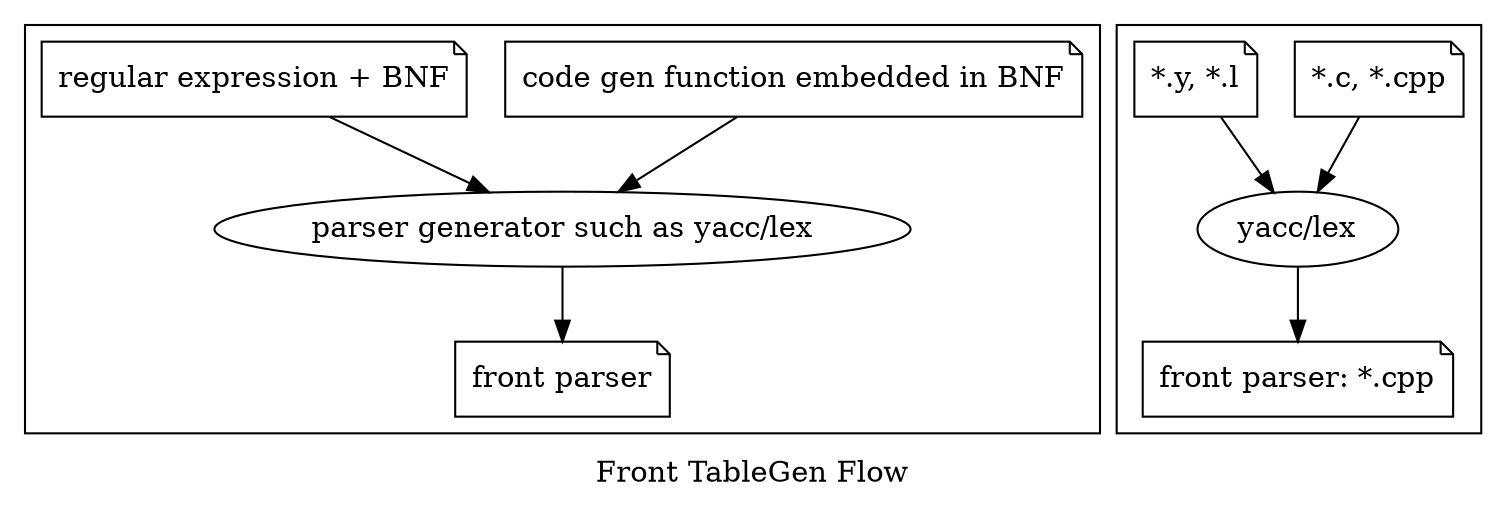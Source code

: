 digraph G {
  rankdir=TB;
  subgraph cluster_0 {
	node [color=black]; "parser generator such as yacc/lex";
	node [shape=note];  "code gen function embedded in BNF", "regular expression + BNF", "front parser";
	"code gen function embedded in BNF" -> "parser generator such as yacc/lex";
	"regular expression + BNF" -> "parser generator such as yacc/lex";
	"parser generator such as yacc/lex" -> "front parser";
  }
  subgraph cluster_1 {
	node [color=black]; "yacc/lex";
	node [shape=note];  "*.c, *.cpp", "*.y, *.l", "front parser: *.cpp";
	"*.c, *.cpp" -> "yacc/lex";
	"*.y, *.l" -> "yacc/lex";
	"yacc/lex" -> "front parser: *.cpp";
  }
  label = "Front TableGen Flow";

}